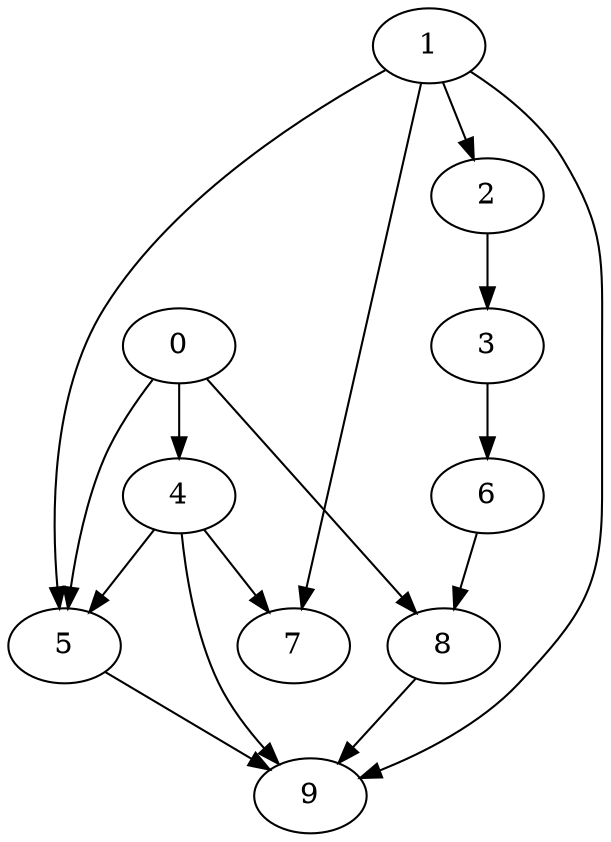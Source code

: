 digraph "Random_Nodes_10_Density_1.50_CCR_1.00_WeightType_Random" {
	graph ["Duplicate states"=0,
		GraphType=Random,
		"Max states in OPEN"=0,
		Modes="120000ms; topo-ordered tasks, ; Pruning: task equivalence, fixed order ready list, ; F-value: ; Optimisation: best schedule length (\
SL) optimisation on equal, ",
		NumberOfTasks=10,
		"Pruned using list schedule length"=1,
		"States removed from OPEN"=0,
		TargetSystem="Homogeneous-2",
		"Time to schedule (ms)"=114,
		"Total idle time"=0,
		"Total schedule length"=46,
		"Total sequential time"=81,
		"Total states created"=2
	];
	1	["Finish time"=5,
		Processor=0,
		"Start time"=0,
		Weight=5];
	2	["Finish time"=12,
		Processor=0,
		"Start time"=5,
		Weight=7];
	1 -> 2	[Weight=4];
	5	["Finish time"=22,
		Processor=1,
		"Start time"=15,
		Weight=7];
	1 -> 5	[Weight=5];
	7	["Finish time"=35,
		Processor=1,
		"Start time"=22,
		Weight=13];
	1 -> 7	[Weight=3];
	9	["Finish time"=46,
		Processor=0,
		"Start time"=43,
		Weight=3];
	1 -> 9	[Weight=6];
	3	["Finish time"=25,
		Processor=0,
		"Start time"=12,
		Weight=13];
	2 -> 3	[Weight=8];
	6	["Finish time"=33,
		Processor=0,
		"Start time"=25,
		Weight=8];
	3 -> 6	[Weight=4];
	0	["Finish time"=7,
		Processor=1,
		"Start time"=0,
		Weight=7];
	4	["Finish time"=15,
		Processor=1,
		"Start time"=7,
		Weight=8];
	0 -> 4	[Weight=4];
	8	["Finish time"=43,
		Processor=0,
		"Start time"=33,
		Weight=10];
	0 -> 8	[Weight=5];
	0 -> 5	[Weight=10];
	6 -> 8	[Weight=10];
	4 -> 5	[Weight=5];
	4 -> 7	[Weight=4];
	4 -> 9	[Weight=7];
	8 -> 9	[Weight=3];
	5 -> 9	[Weight=3];
}
